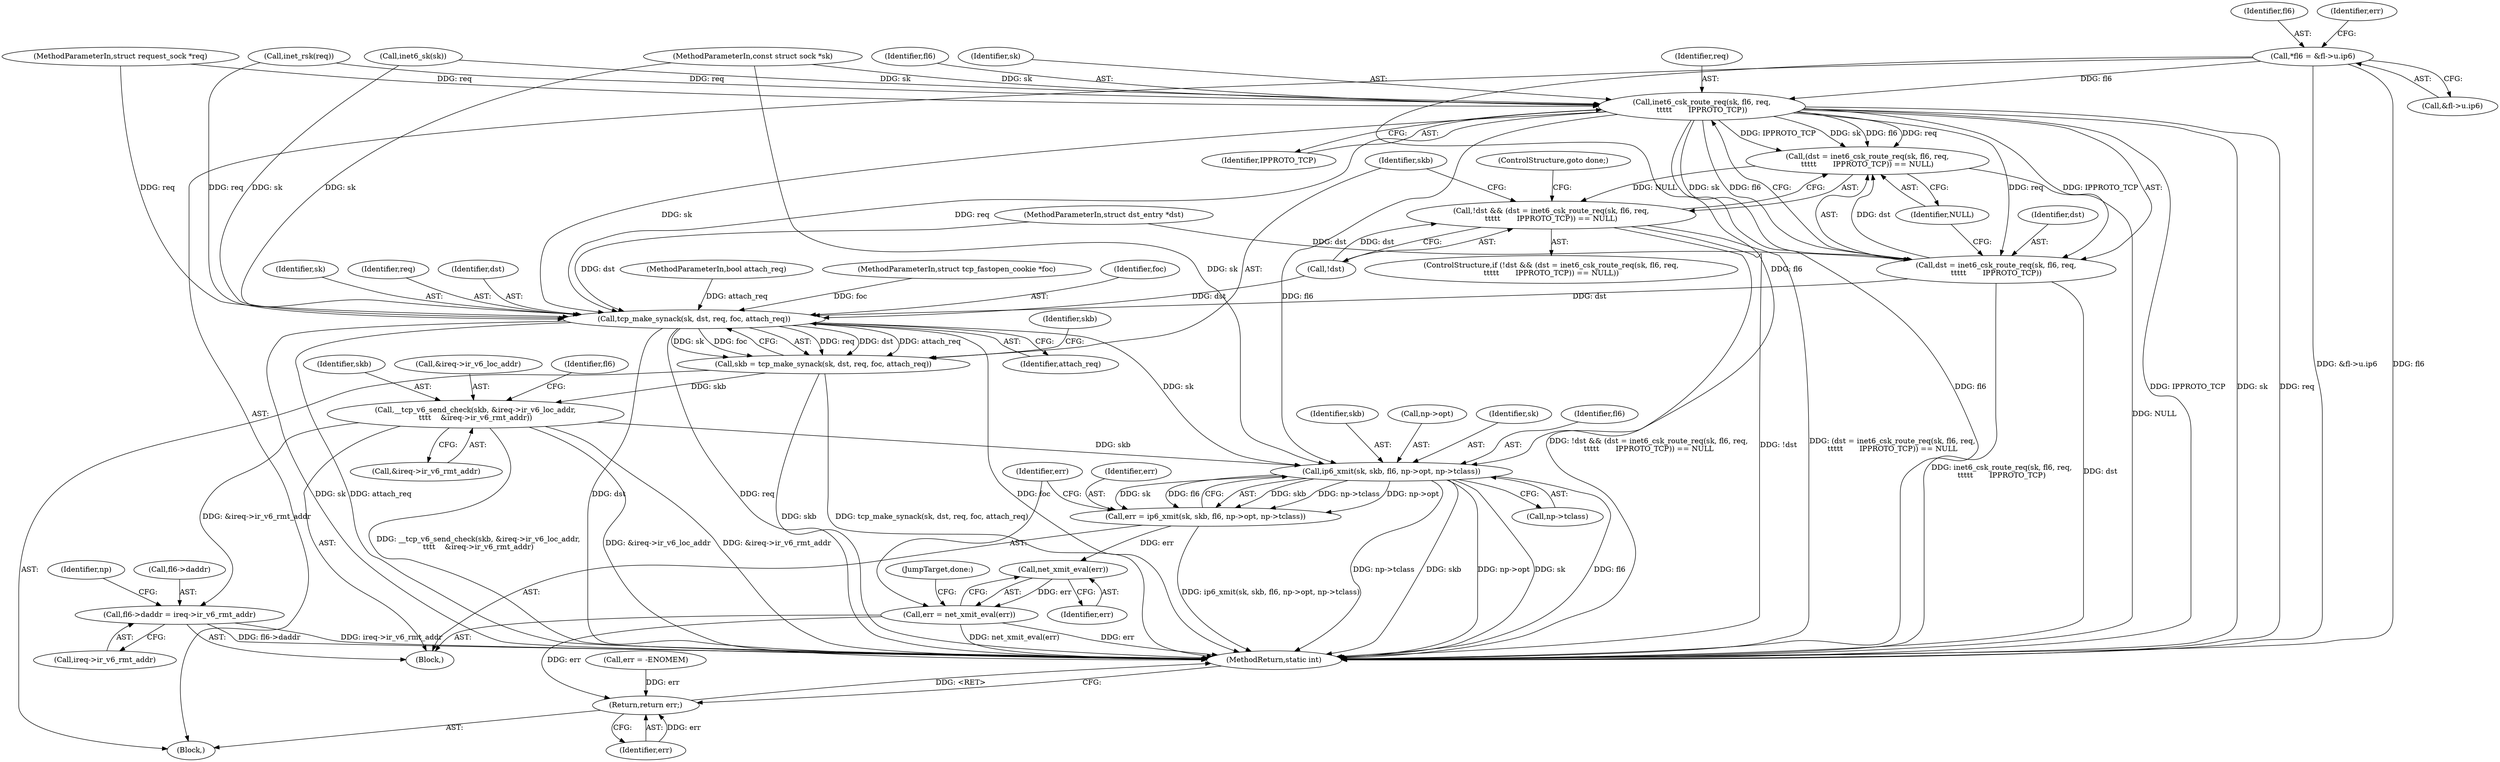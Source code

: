 digraph "1_linux_45f6fad84cc305103b28d73482b344d7f5b76f39_16@pointer" {
"1000120" [label="(Call,*fl6 = &fl->u.ip6)"];
"1000141" [label="(Call,inet6_csk_route_req(sk, fl6, req,\n\t\t\t\t\t       IPPROTO_TCP))"];
"1000138" [label="(Call,(dst = inet6_csk_route_req(sk, fl6, req,\n\t\t\t\t\t       IPPROTO_TCP)) == NULL)"];
"1000135" [label="(Call,!dst && (dst = inet6_csk_route_req(sk, fl6, req,\n\t\t\t\t\t       IPPROTO_TCP)) == NULL)"];
"1000139" [label="(Call,dst = inet6_csk_route_req(sk, fl6, req,\n\t\t\t\t\t       IPPROTO_TCP))"];
"1000150" [label="(Call,tcp_make_synack(sk, dst, req, foc, attach_req))"];
"1000148" [label="(Call,skb = tcp_make_synack(sk, dst, req, foc, attach_req))"];
"1000159" [label="(Call,__tcp_v6_send_check(skb, &ireq->ir_v6_loc_addr,\n\t\t\t\t    &ireq->ir_v6_rmt_addr))"];
"1000169" [label="(Call,fl6->daddr = ireq->ir_v6_rmt_addr)"];
"1000195" [label="(Call,ip6_xmit(sk, skb, fl6, np->opt, np->tclass))"];
"1000193" [label="(Call,err = ip6_xmit(sk, skb, fl6, np->opt, np->tclass))"];
"1000207" [label="(Call,net_xmit_eval(err))"];
"1000205" [label="(Call,err = net_xmit_eval(err))"];
"1000210" [label="(Return,return err;)"];
"1000150" [label="(Call,tcp_make_synack(sk, dst, req, foc, attach_req))"];
"1000120" [label="(Call,*fl6 = &fl->u.ip6)"];
"1000171" [label="(Identifier,fl6)"];
"1000141" [label="(Call,inet6_csk_route_req(sk, fl6, req,\n\t\t\t\t\t       IPPROTO_TCP))"];
"1000102" [label="(MethodParameterIn,const struct sock *sk)"];
"1000121" [label="(Identifier,fl6)"];
"1000149" [label="(Identifier,skb)"];
"1000151" [label="(Identifier,sk)"];
"1000147" [label="(ControlStructure,goto done;)"];
"1000146" [label="(Identifier,NULL)"];
"1000153" [label="(Identifier,req)"];
"1000160" [label="(Identifier,skb)"];
"1000193" [label="(Call,err = ip6_xmit(sk, skb, fl6, np->opt, np->tclass))"];
"1000202" [label="(Call,np->tclass)"];
"1000211" [label="(Identifier,err)"];
"1000198" [label="(Identifier,fl6)"];
"1000208" [label="(Identifier,err)"];
"1000165" [label="(Call,&ireq->ir_v6_rmt_addr)"];
"1000122" [label="(Call,&fl->u.ip6)"];
"1000197" [label="(Identifier,skb)"];
"1000152" [label="(Identifier,dst)"];
"1000195" [label="(Call,ip6_xmit(sk, skb, fl6, np->opt, np->tclass))"];
"1000212" [label="(MethodReturn,static int)"];
"1000112" [label="(Call,inet_rsk(req))"];
"1000157" [label="(Identifier,skb)"];
"1000194" [label="(Identifier,err)"];
"1000210" [label="(Return,return err;)"];
"1000139" [label="(Call,dst = inet6_csk_route_req(sk, fl6, req,\n\t\t\t\t\t       IPPROTO_TCP))"];
"1000105" [label="(MethodParameterIn,struct request_sock *req)"];
"1000159" [label="(Call,__tcp_v6_send_check(skb, &ireq->ir_v6_loc_addr,\n\t\t\t\t    &ireq->ir_v6_rmt_addr))"];
"1000107" [label="(MethodParameterIn,bool attach_req)"];
"1000161" [label="(Call,&ireq->ir_v6_loc_addr)"];
"1000170" [label="(Call,fl6->daddr)"];
"1000143" [label="(Identifier,fl6)"];
"1000136" [label="(Call,!dst)"];
"1000131" [label="(Identifier,err)"];
"1000148" [label="(Call,skb = tcp_make_synack(sk, dst, req, foc, attach_req))"];
"1000106" [label="(MethodParameterIn,struct tcp_fastopen_cookie *foc)"];
"1000155" [label="(Identifier,attach_req)"];
"1000173" [label="(Call,ireq->ir_v6_rmt_addr)"];
"1000158" [label="(Block,)"];
"1000138" [label="(Call,(dst = inet6_csk_route_req(sk, fl6, req,\n\t\t\t\t\t       IPPROTO_TCP)) == NULL)"];
"1000179" [label="(Identifier,np)"];
"1000199" [label="(Call,np->opt)"];
"1000134" [label="(ControlStructure,if (!dst && (dst = inet6_csk_route_req(sk, fl6, req,\n\t\t\t\t\t       IPPROTO_TCP)) == NULL))"];
"1000209" [label="(JumpTarget,done:)"];
"1000145" [label="(Identifier,IPPROTO_TCP)"];
"1000140" [label="(Identifier,dst)"];
"1000108" [label="(Block,)"];
"1000154" [label="(Identifier,foc)"];
"1000169" [label="(Call,fl6->daddr = ireq->ir_v6_rmt_addr)"];
"1000142" [label="(Identifier,sk)"];
"1000103" [label="(MethodParameterIn,struct dst_entry *dst)"];
"1000206" [label="(Identifier,err)"];
"1000135" [label="(Call,!dst && (dst = inet6_csk_route_req(sk, fl6, req,\n\t\t\t\t\t       IPPROTO_TCP)) == NULL)"];
"1000205" [label="(Call,err = net_xmit_eval(err))"];
"1000117" [label="(Call,inet6_sk(sk))"];
"1000196" [label="(Identifier,sk)"];
"1000207" [label="(Call,net_xmit_eval(err))"];
"1000144" [label="(Identifier,req)"];
"1000130" [label="(Call,err = -ENOMEM)"];
"1000120" -> "1000108"  [label="AST: "];
"1000120" -> "1000122"  [label="CFG: "];
"1000121" -> "1000120"  [label="AST: "];
"1000122" -> "1000120"  [label="AST: "];
"1000131" -> "1000120"  [label="CFG: "];
"1000120" -> "1000212"  [label="DDG: fl6"];
"1000120" -> "1000212"  [label="DDG: &fl->u.ip6"];
"1000120" -> "1000141"  [label="DDG: fl6"];
"1000120" -> "1000195"  [label="DDG: fl6"];
"1000141" -> "1000139"  [label="AST: "];
"1000141" -> "1000145"  [label="CFG: "];
"1000142" -> "1000141"  [label="AST: "];
"1000143" -> "1000141"  [label="AST: "];
"1000144" -> "1000141"  [label="AST: "];
"1000145" -> "1000141"  [label="AST: "];
"1000139" -> "1000141"  [label="CFG: "];
"1000141" -> "1000212"  [label="DDG: sk"];
"1000141" -> "1000212"  [label="DDG: req"];
"1000141" -> "1000212"  [label="DDG: fl6"];
"1000141" -> "1000212"  [label="DDG: IPPROTO_TCP"];
"1000141" -> "1000138"  [label="DDG: sk"];
"1000141" -> "1000138"  [label="DDG: fl6"];
"1000141" -> "1000138"  [label="DDG: req"];
"1000141" -> "1000138"  [label="DDG: IPPROTO_TCP"];
"1000141" -> "1000139"  [label="DDG: sk"];
"1000141" -> "1000139"  [label="DDG: fl6"];
"1000141" -> "1000139"  [label="DDG: req"];
"1000141" -> "1000139"  [label="DDG: IPPROTO_TCP"];
"1000117" -> "1000141"  [label="DDG: sk"];
"1000102" -> "1000141"  [label="DDG: sk"];
"1000112" -> "1000141"  [label="DDG: req"];
"1000105" -> "1000141"  [label="DDG: req"];
"1000141" -> "1000150"  [label="DDG: sk"];
"1000141" -> "1000150"  [label="DDG: req"];
"1000141" -> "1000195"  [label="DDG: fl6"];
"1000138" -> "1000135"  [label="AST: "];
"1000138" -> "1000146"  [label="CFG: "];
"1000139" -> "1000138"  [label="AST: "];
"1000146" -> "1000138"  [label="AST: "];
"1000135" -> "1000138"  [label="CFG: "];
"1000138" -> "1000212"  [label="DDG: NULL"];
"1000138" -> "1000135"  [label="DDG: NULL"];
"1000139" -> "1000138"  [label="DDG: dst"];
"1000135" -> "1000134"  [label="AST: "];
"1000135" -> "1000136"  [label="CFG: "];
"1000136" -> "1000135"  [label="AST: "];
"1000147" -> "1000135"  [label="CFG: "];
"1000149" -> "1000135"  [label="CFG: "];
"1000135" -> "1000212"  [label="DDG: (dst = inet6_csk_route_req(sk, fl6, req,\n\t\t\t\t\t       IPPROTO_TCP)) == NULL"];
"1000135" -> "1000212"  [label="DDG: !dst && (dst = inet6_csk_route_req(sk, fl6, req,\n\t\t\t\t\t       IPPROTO_TCP)) == NULL"];
"1000135" -> "1000212"  [label="DDG: !dst"];
"1000136" -> "1000135"  [label="DDG: dst"];
"1000140" -> "1000139"  [label="AST: "];
"1000146" -> "1000139"  [label="CFG: "];
"1000139" -> "1000212"  [label="DDG: inet6_csk_route_req(sk, fl6, req,\n\t\t\t\t\t       IPPROTO_TCP)"];
"1000139" -> "1000212"  [label="DDG: dst"];
"1000103" -> "1000139"  [label="DDG: dst"];
"1000139" -> "1000150"  [label="DDG: dst"];
"1000150" -> "1000148"  [label="AST: "];
"1000150" -> "1000155"  [label="CFG: "];
"1000151" -> "1000150"  [label="AST: "];
"1000152" -> "1000150"  [label="AST: "];
"1000153" -> "1000150"  [label="AST: "];
"1000154" -> "1000150"  [label="AST: "];
"1000155" -> "1000150"  [label="AST: "];
"1000148" -> "1000150"  [label="CFG: "];
"1000150" -> "1000212"  [label="DDG: foc"];
"1000150" -> "1000212"  [label="DDG: sk"];
"1000150" -> "1000212"  [label="DDG: dst"];
"1000150" -> "1000212"  [label="DDG: attach_req"];
"1000150" -> "1000212"  [label="DDG: req"];
"1000150" -> "1000148"  [label="DDG: req"];
"1000150" -> "1000148"  [label="DDG: dst"];
"1000150" -> "1000148"  [label="DDG: attach_req"];
"1000150" -> "1000148"  [label="DDG: sk"];
"1000150" -> "1000148"  [label="DDG: foc"];
"1000117" -> "1000150"  [label="DDG: sk"];
"1000102" -> "1000150"  [label="DDG: sk"];
"1000136" -> "1000150"  [label="DDG: dst"];
"1000103" -> "1000150"  [label="DDG: dst"];
"1000112" -> "1000150"  [label="DDG: req"];
"1000105" -> "1000150"  [label="DDG: req"];
"1000106" -> "1000150"  [label="DDG: foc"];
"1000107" -> "1000150"  [label="DDG: attach_req"];
"1000150" -> "1000195"  [label="DDG: sk"];
"1000148" -> "1000108"  [label="AST: "];
"1000149" -> "1000148"  [label="AST: "];
"1000157" -> "1000148"  [label="CFG: "];
"1000148" -> "1000212"  [label="DDG: skb"];
"1000148" -> "1000212"  [label="DDG: tcp_make_synack(sk, dst, req, foc, attach_req)"];
"1000148" -> "1000159"  [label="DDG: skb"];
"1000159" -> "1000158"  [label="AST: "];
"1000159" -> "1000165"  [label="CFG: "];
"1000160" -> "1000159"  [label="AST: "];
"1000161" -> "1000159"  [label="AST: "];
"1000165" -> "1000159"  [label="AST: "];
"1000171" -> "1000159"  [label="CFG: "];
"1000159" -> "1000212"  [label="DDG: __tcp_v6_send_check(skb, &ireq->ir_v6_loc_addr,\n\t\t\t\t    &ireq->ir_v6_rmt_addr)"];
"1000159" -> "1000212"  [label="DDG: &ireq->ir_v6_loc_addr"];
"1000159" -> "1000212"  [label="DDG: &ireq->ir_v6_rmt_addr"];
"1000159" -> "1000169"  [label="DDG: &ireq->ir_v6_rmt_addr"];
"1000159" -> "1000195"  [label="DDG: skb"];
"1000169" -> "1000158"  [label="AST: "];
"1000169" -> "1000173"  [label="CFG: "];
"1000170" -> "1000169"  [label="AST: "];
"1000173" -> "1000169"  [label="AST: "];
"1000179" -> "1000169"  [label="CFG: "];
"1000169" -> "1000212"  [label="DDG: ireq->ir_v6_rmt_addr"];
"1000169" -> "1000212"  [label="DDG: fl6->daddr"];
"1000195" -> "1000193"  [label="AST: "];
"1000195" -> "1000202"  [label="CFG: "];
"1000196" -> "1000195"  [label="AST: "];
"1000197" -> "1000195"  [label="AST: "];
"1000198" -> "1000195"  [label="AST: "];
"1000199" -> "1000195"  [label="AST: "];
"1000202" -> "1000195"  [label="AST: "];
"1000193" -> "1000195"  [label="CFG: "];
"1000195" -> "1000212"  [label="DDG: skb"];
"1000195" -> "1000212"  [label="DDG: np->opt"];
"1000195" -> "1000212"  [label="DDG: sk"];
"1000195" -> "1000212"  [label="DDG: fl6"];
"1000195" -> "1000212"  [label="DDG: np->tclass"];
"1000195" -> "1000193"  [label="DDG: skb"];
"1000195" -> "1000193"  [label="DDG: np->tclass"];
"1000195" -> "1000193"  [label="DDG: np->opt"];
"1000195" -> "1000193"  [label="DDG: sk"];
"1000195" -> "1000193"  [label="DDG: fl6"];
"1000102" -> "1000195"  [label="DDG: sk"];
"1000193" -> "1000158"  [label="AST: "];
"1000194" -> "1000193"  [label="AST: "];
"1000206" -> "1000193"  [label="CFG: "];
"1000193" -> "1000212"  [label="DDG: ip6_xmit(sk, skb, fl6, np->opt, np->tclass)"];
"1000193" -> "1000207"  [label="DDG: err"];
"1000207" -> "1000205"  [label="AST: "];
"1000207" -> "1000208"  [label="CFG: "];
"1000208" -> "1000207"  [label="AST: "];
"1000205" -> "1000207"  [label="CFG: "];
"1000207" -> "1000205"  [label="DDG: err"];
"1000205" -> "1000158"  [label="AST: "];
"1000206" -> "1000205"  [label="AST: "];
"1000209" -> "1000205"  [label="CFG: "];
"1000205" -> "1000212"  [label="DDG: err"];
"1000205" -> "1000212"  [label="DDG: net_xmit_eval(err)"];
"1000205" -> "1000210"  [label="DDG: err"];
"1000210" -> "1000108"  [label="AST: "];
"1000210" -> "1000211"  [label="CFG: "];
"1000211" -> "1000210"  [label="AST: "];
"1000212" -> "1000210"  [label="CFG: "];
"1000210" -> "1000212"  [label="DDG: <RET>"];
"1000211" -> "1000210"  [label="DDG: err"];
"1000130" -> "1000210"  [label="DDG: err"];
}
